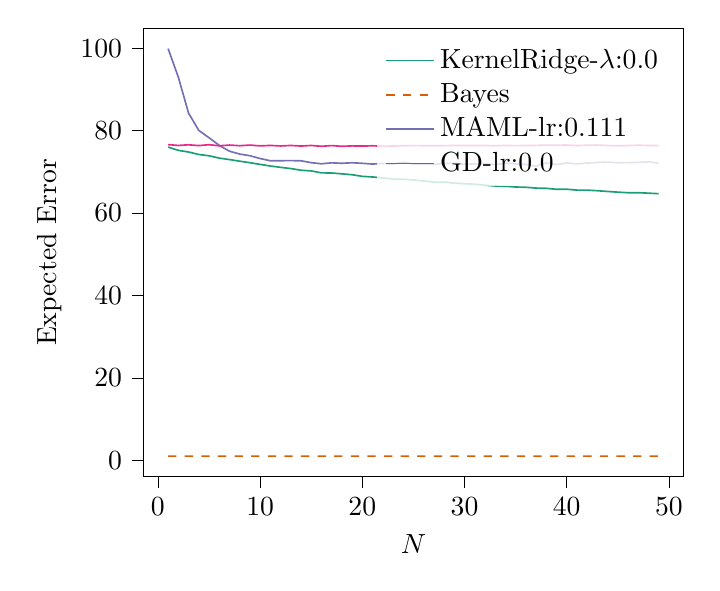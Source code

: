 % This file was created with tikzplotlib v0.10.1.
\begin{tikzpicture}

\definecolor{chocolate217952}{RGB}{217,95,2}
\definecolor{darkcyan27158119}{RGB}{27,158,119}
\definecolor{darkgray176}{RGB}{176,176,176}
\definecolor{deeppink23141138}{RGB}{231,41,138}
\definecolor{lightslategray117112179}{RGB}{117,112,179}

\begin{axis}[
legend cell align={left},
legend style={fill opacity=0.8, draw opacity=1, text opacity=1, draw=none},
tick align=outside,
tick pos=left,
x grid style={darkgray176},
xlabel={\(\displaystyle N\)},
xmin=-1.4, xmax=51.4,
xtick style={color=black},
y grid style={darkgray176},
ylabel={Expected Error},
ymin=-3.95, ymax=104.846,
ytick style={color=black}
]
\addplot [semithick, darkcyan27158119]
table {%
1 76.003
2 75.2
3 74.808
4 74.203
5 73.892
6 73.323
7 72.974
8 72.58
9 72.216
10 71.801
11 71.411
12 71.084
13 70.793
14 70.383
15 70.218
16 69.747
17 69.712
18 69.507
19 69.293
20 68.898
21 68.749
22 68.517
23 68.235
24 68.205
25 68.013
26 67.779
27 67.497
28 67.5
29 67.253
30 67.116
31 66.989
32 66.756
33 66.563
34 66.493
35 66.312
36 66.249
37 66.057
38 65.993
39 65.755
40 65.777
41 65.564
42 65.547
43 65.416
44 65.23
45 65.066
46 64.927
47 64.93
48 64.818
49 64.691
};
\addlegendentry{KernelRidge-$\lambda$:0.0}
\addplot [semithick, chocolate217952, dashed]
table {%
1 0.999
2 0.998
3 1.0
4 1.001
5 1.0
6 0.997
7 0.998
8 0.998
9 0.999
10 1.0
11 0.997
12 0.998
13 0.998
14 0.995
15 1.0
16 1.0
17 1.0
18 1.0
19 0.998
20 0.999
21 0.999
22 1.0
23 1.0
24 1.002
25 1.0
26 0.999
27 1.003
28 0.998
29 1.001
30 1.0
31 1.002
32 1.001
33 0.999
34 0.998
35 1.001
36 0.998
37 0.998
38 0.999
39 1.0
40 1.001
41 1.0
42 1.0
43 0.999
44 1.001
45 1.002
46 0.998
47 0.999
48 0.998
49 0.998
};
\addlegendentry{Bayes}
\addplot [semithick, lightslategray117112179]
table {%
1 99.901
2 92.96
3 84.232
4 80.056
5 78.274
6 76.419
7 75.002
8 74.312
9 73.907
10 73.227
11 72.682
12 72.697
13 72.718
14 72.677
15 72.22
16 71.949
17 72.175
18 72.073
19 72.195
20 72.066
21 71.88
22 72.046
23 71.852
24 72.348
25 71.891
26 71.883
27 71.806
28 72.003
29 72.068
30 71.836
31 71.911
32 71.959
33 71.735
34 72.1
35 71.908
36 71.801
37 71.382
38 72.188
39 71.752
40 72.154
41 71.922
42 72.123
43 72.275
44 72.349
45 72.206
46 72.228
47 72.285
48 72.431
49 72.062
};
\addlegendentry{MAML-lr:0.111}
\addplot [semithick, deeppink23141138]
table {%
1 76.598
2 76.399
3 76.556
4 76.363
5 76.579
6 76.314
7 76.495
8 76.335
9 76.492
10 76.295
11 76.4
12 76.276
13 76.395
14 76.253
15 76.39
16 76.193
17 76.366
18 76.188
19 76.289
20 76.251
21 76.315
22 76.219
23 76.258
24 76.313
25 76.37
26 76.333
27 76.318
28 76.352
29 76.385
30 76.383
31 76.377
32 76.406
33 76.324
34 76.39
35 76.357
36 76.375
37 76.41
38 76.478
39 76.448
40 76.51
41 76.374
42 76.452
43 76.495
44 76.375
45 76.304
46 76.37
47 76.457
48 76.374
49 76.377
};
\addlegendentry{GD-lr:0.0}
\end{axis}

\end{tikzpicture}
